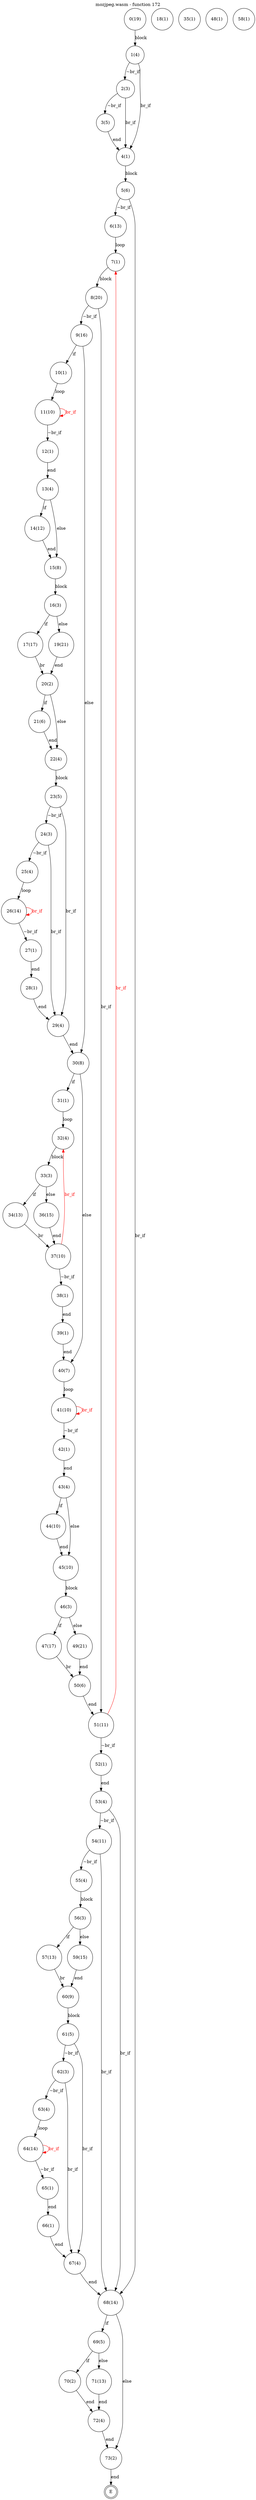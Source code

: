 digraph finite_state_machine {
    label = "mozjpeg.wasm - function 172"
    labelloc =  t
    labelfontsize = 16
    labelfontcolor = black
    labelfontname = "Helvetica"
    node [shape = doublecircle]; E ;
node [shape=circle, fontcolor=black, style="", label="0(19)"]0
node [shape=circle, fontcolor=black, style="", label="1(4)"]1
node [shape=circle, fontcolor=black, style="", label="2(3)"]2
node [shape=circle, fontcolor=black, style="", label="3(5)"]3
node [shape=circle, fontcolor=black, style="", label="4(1)"]4
node [shape=circle, fontcolor=black, style="", label="5(6)"]5
node [shape=circle, fontcolor=black, style="", label="6(13)"]6
node [shape=circle, fontcolor=black, style="", label="7(1)"]7
node [shape=circle, fontcolor=black, style="", label="8(20)"]8
node [shape=circle, fontcolor=black, style="", label="9(16)"]9
node [shape=circle, fontcolor=black, style="", label="10(1)"]10
node [shape=circle, fontcolor=black, style="", label="11(10)"]11
node [shape=circle, fontcolor=black, style="", label="12(1)"]12
node [shape=circle, fontcolor=black, style="", label="13(4)"]13
node [shape=circle, fontcolor=black, style="", label="14(12)"]14
node [shape=circle, fontcolor=black, style="", label="15(8)"]15
node [shape=circle, fontcolor=black, style="", label="16(3)"]16
node [shape=circle, fontcolor=black, style="", label="17(17)"]17
node [shape=circle, fontcolor=black, style="", label="18(1)"]18
node [shape=circle, fontcolor=black, style="", label="19(21)"]19
node [shape=circle, fontcolor=black, style="", label="20(2)"]20
node [shape=circle, fontcolor=black, style="", label="21(6)"]21
node [shape=circle, fontcolor=black, style="", label="22(4)"]22
node [shape=circle, fontcolor=black, style="", label="23(5)"]23
node [shape=circle, fontcolor=black, style="", label="24(3)"]24
node [shape=circle, fontcolor=black, style="", label="25(4)"]25
node [shape=circle, fontcolor=black, style="", label="26(14)"]26
node [shape=circle, fontcolor=black, style="", label="27(1)"]27
node [shape=circle, fontcolor=black, style="", label="28(1)"]28
node [shape=circle, fontcolor=black, style="", label="29(4)"]29
node [shape=circle, fontcolor=black, style="", label="30(8)"]30
node [shape=circle, fontcolor=black, style="", label="31(1)"]31
node [shape=circle, fontcolor=black, style="", label="32(4)"]32
node [shape=circle, fontcolor=black, style="", label="33(3)"]33
node [shape=circle, fontcolor=black, style="", label="34(13)"]34
node [shape=circle, fontcolor=black, style="", label="35(1)"]35
node [shape=circle, fontcolor=black, style="", label="36(15)"]36
node [shape=circle, fontcolor=black, style="", label="37(10)"]37
node [shape=circle, fontcolor=black, style="", label="38(1)"]38
node [shape=circle, fontcolor=black, style="", label="39(1)"]39
node [shape=circle, fontcolor=black, style="", label="40(7)"]40
node [shape=circle, fontcolor=black, style="", label="41(10)"]41
node [shape=circle, fontcolor=black, style="", label="42(1)"]42
node [shape=circle, fontcolor=black, style="", label="43(4)"]43
node [shape=circle, fontcolor=black, style="", label="44(10)"]44
node [shape=circle, fontcolor=black, style="", label="45(10)"]45
node [shape=circle, fontcolor=black, style="", label="46(3)"]46
node [shape=circle, fontcolor=black, style="", label="47(17)"]47
node [shape=circle, fontcolor=black, style="", label="48(1)"]48
node [shape=circle, fontcolor=black, style="", label="49(21)"]49
node [shape=circle, fontcolor=black, style="", label="50(6)"]50
node [shape=circle, fontcolor=black, style="", label="51(11)"]51
node [shape=circle, fontcolor=black, style="", label="52(1)"]52
node [shape=circle, fontcolor=black, style="", label="53(4)"]53
node [shape=circle, fontcolor=black, style="", label="54(11)"]54
node [shape=circle, fontcolor=black, style="", label="55(4)"]55
node [shape=circle, fontcolor=black, style="", label="56(3)"]56
node [shape=circle, fontcolor=black, style="", label="57(13)"]57
node [shape=circle, fontcolor=black, style="", label="58(1)"]58
node [shape=circle, fontcolor=black, style="", label="59(15)"]59
node [shape=circle, fontcolor=black, style="", label="60(9)"]60
node [shape=circle, fontcolor=black, style="", label="61(5)"]61
node [shape=circle, fontcolor=black, style="", label="62(3)"]62
node [shape=circle, fontcolor=black, style="", label="63(4)"]63
node [shape=circle, fontcolor=black, style="", label="64(14)"]64
node [shape=circle, fontcolor=black, style="", label="65(1)"]65
node [shape=circle, fontcolor=black, style="", label="66(1)"]66
node [shape=circle, fontcolor=black, style="", label="67(4)"]67
node [shape=circle, fontcolor=black, style="", label="68(14)"]68
node [shape=circle, fontcolor=black, style="", label="69(5)"]69
node [shape=circle, fontcolor=black, style="", label="70(2)"]70
node [shape=circle, fontcolor=black, style="", label="71(13)"]71
node [shape=circle, fontcolor=black, style="", label="72(4)"]72
node [shape=circle, fontcolor=black, style="", label="73(2)"]73
node [shape=circle, fontcolor=black, style="", label="E"]E
    0 -> 1[label="block"];
    1 -> 2[label="~br_if"];
    1 -> 4[label="br_if"];
    2 -> 3[label="~br_if"];
    2 -> 4[label="br_if"];
    3 -> 4[label="end"];
    4 -> 5[label="block"];
    5 -> 6[label="~br_if"];
    5 -> 68[label="br_if"];
    6 -> 7[label="loop"];
    7 -> 8[label="block"];
    8 -> 9[label="~br_if"];
    8 -> 51[label="br_if"];
    9 -> 10[label="if"];
    9 -> 30[label="else"];
    10 -> 11[label="loop"];
    11 -> 12[label="~br_if"];
    11 -> 11[color="red" fontcolor="red" label="br_if"];
    12 -> 13[label="end"];
    13 -> 14[label="if"];
    13 -> 15[label="else"];
    14 -> 15[label="end"];
    15 -> 16[label="block"];
    16 -> 17[label="if"];
    16 -> 19[label="else"];
    17 -> 20[label="br"];
    19 -> 20[label="end"];
    20 -> 21[label="if"];
    20 -> 22[label="else"];
    21 -> 22[label="end"];
    22 -> 23[label="block"];
    23 -> 24[label="~br_if"];
    23 -> 29[label="br_if"];
    24 -> 25[label="~br_if"];
    24 -> 29[label="br_if"];
    25 -> 26[label="loop"];
    26 -> 27[label="~br_if"];
    26 -> 26[color="red" fontcolor="red" label="br_if"];
    27 -> 28[label="end"];
    28 -> 29[label="end"];
    29 -> 30[label="end"];
    30 -> 31[label="if"];
    30 -> 40[label="else"];
    31 -> 32[label="loop"];
    32 -> 33[label="block"];
    33 -> 34[label="if"];
    33 -> 36[label="else"];
    34 -> 37[label="br"];
    36 -> 37[label="end"];
    37 -> 38[label="~br_if"];
    37 -> 32[color="red" fontcolor="red" label="br_if"];
    38 -> 39[label="end"];
    39 -> 40[label="end"];
    40 -> 41[label="loop"];
    41 -> 42[label="~br_if"];
    41 -> 41[color="red" fontcolor="red" label="br_if"];
    42 -> 43[label="end"];
    43 -> 44[label="if"];
    43 -> 45[label="else"];
    44 -> 45[label="end"];
    45 -> 46[label="block"];
    46 -> 47[label="if"];
    46 -> 49[label="else"];
    47 -> 50[label="br"];
    49 -> 50[label="end"];
    50 -> 51[label="end"];
    51 -> 52[label="~br_if"];
    51 -> 7[color="red" fontcolor="red" label="br_if"];
    52 -> 53[label="end"];
    53 -> 54[label="~br_if"];
    53 -> 68[label="br_if"];
    54 -> 55[label="~br_if"];
    54 -> 68[label="br_if"];
    55 -> 56[label="block"];
    56 -> 57[label="if"];
    56 -> 59[label="else"];
    57 -> 60[label="br"];
    59 -> 60[label="end"];
    60 -> 61[label="block"];
    61 -> 62[label="~br_if"];
    61 -> 67[label="br_if"];
    62 -> 63[label="~br_if"];
    62 -> 67[label="br_if"];
    63 -> 64[label="loop"];
    64 -> 65[label="~br_if"];
    64 -> 64[color="red" fontcolor="red" label="br_if"];
    65 -> 66[label="end"];
    66 -> 67[label="end"];
    67 -> 68[label="end"];
    68 -> 69[label="if"];
    68 -> 73[label="else"];
    69 -> 70[label="if"];
    69 -> 71[label="else"];
    70 -> 72[label="end"];
    71 -> 72[label="end"];
    72 -> 73[label="end"];
    73 -> E[label="end"];
}
